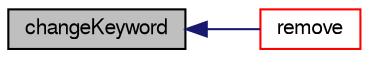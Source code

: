digraph "changeKeyword"
{
  bgcolor="transparent";
  edge [fontname="FreeSans",fontsize="10",labelfontname="FreeSans",labelfontsize="10"];
  node [fontname="FreeSans",fontsize="10",shape=record];
  rankdir="LR";
  Node32332 [label="changeKeyword",height=0.2,width=0.4,color="black", fillcolor="grey75", style="filled", fontcolor="black"];
  Node32332 -> Node32333 [dir="back",color="midnightblue",fontsize="10",style="solid",fontname="FreeSans"];
  Node32333 [label="remove",height=0.2,width=0.4,color="red",URL="$a26014.html#aa376b367f7f3c648100361392fe85942",tooltip="Remove an entry specified by keyword. "];
}
